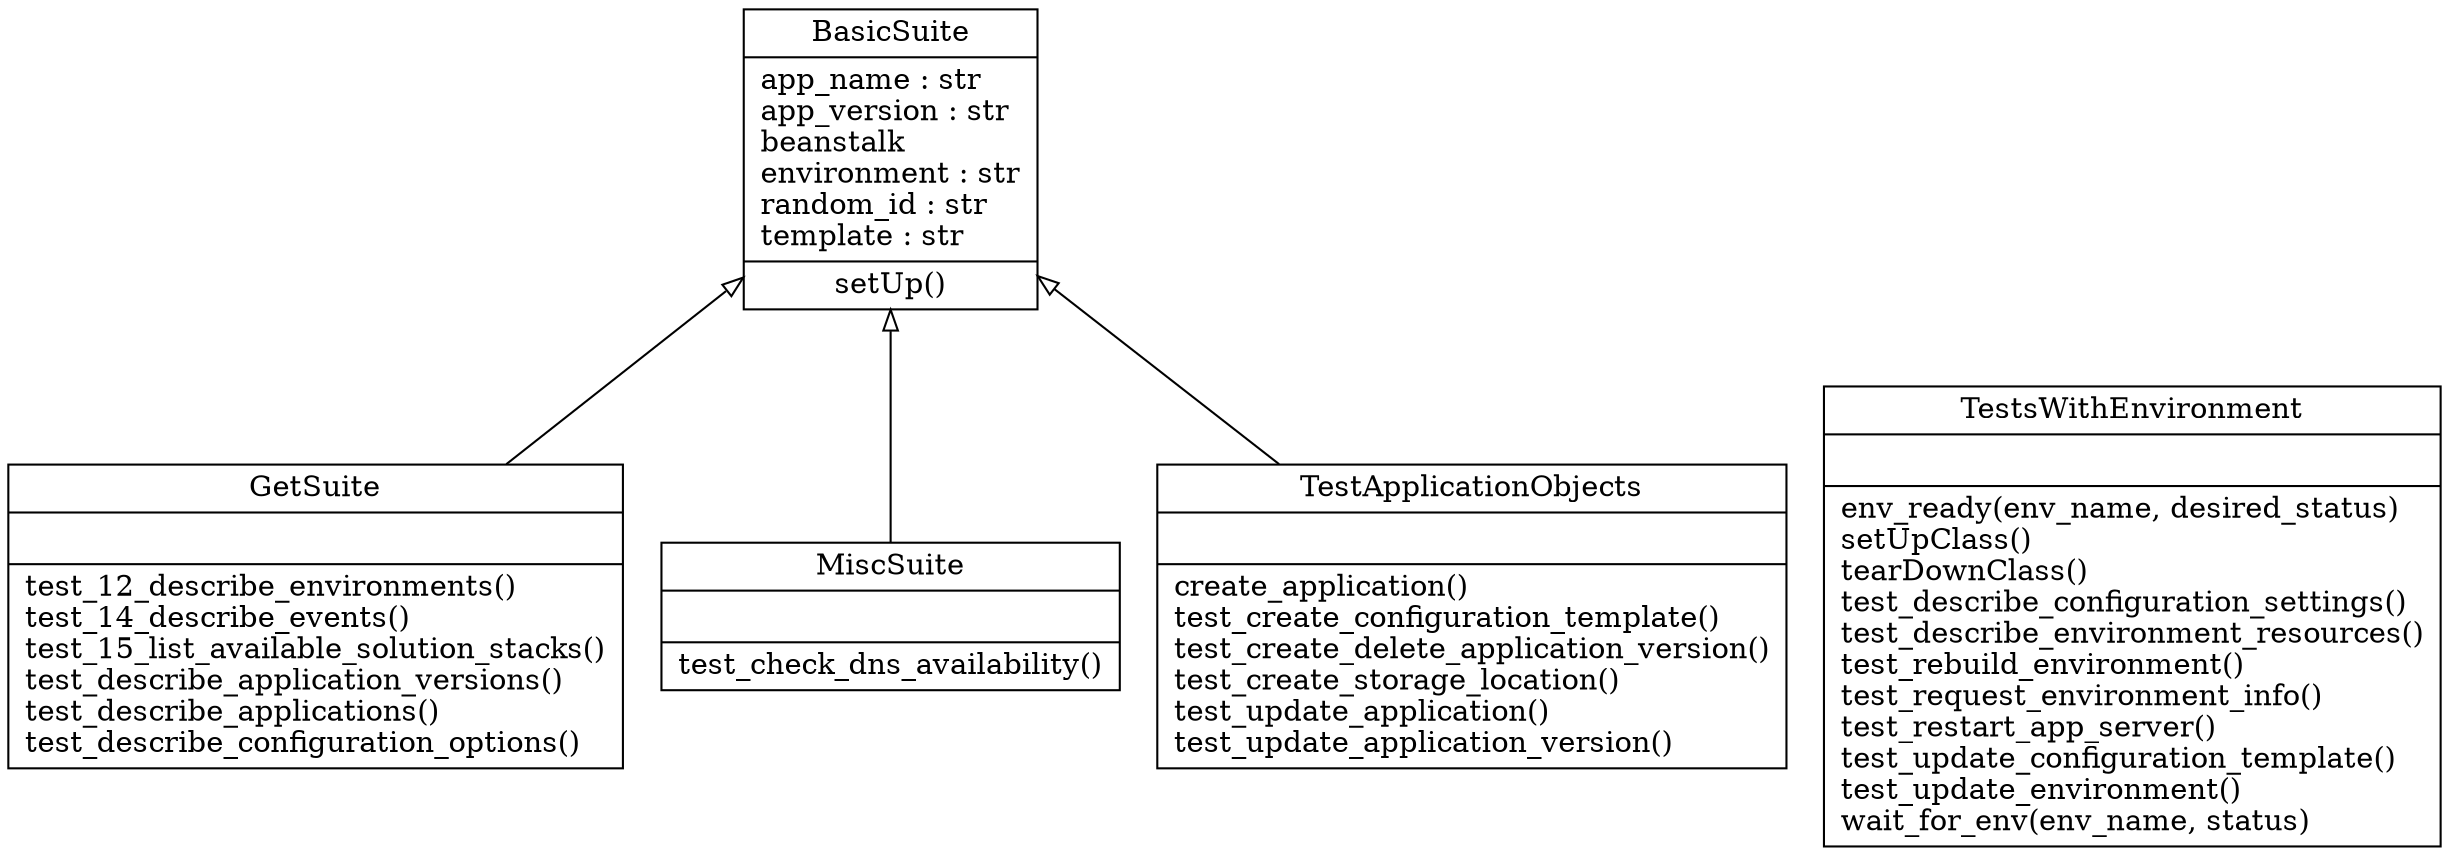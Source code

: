digraph "classes_1" {
rankdir=BT
charset="utf-8"
"test_wrapper.BasicSuite" [color="black", fontcolor="black", label=<{BasicSuite|app_name : str<br ALIGN="LEFT"/>app_version : str<br ALIGN="LEFT"/>beanstalk<br ALIGN="LEFT"/>environment : str<br ALIGN="LEFT"/>random_id : str<br ALIGN="LEFT"/>template : str<br ALIGN="LEFT"/>|setUp()<br ALIGN="LEFT"/>}>, shape="record", style="solid"];
"test_wrapper.GetSuite" [color="black", fontcolor="black", label=<{GetSuite|<br ALIGN="LEFT"/>|test_12_describe_environments()<br ALIGN="LEFT"/>test_14_describe_events()<br ALIGN="LEFT"/>test_15_list_available_solution_stacks()<br ALIGN="LEFT"/>test_describe_application_versions()<br ALIGN="LEFT"/>test_describe_applications()<br ALIGN="LEFT"/>test_describe_configuration_options()<br ALIGN="LEFT"/>}>, shape="record", style="solid"];
"test_wrapper.MiscSuite" [color="black", fontcolor="black", label=<{MiscSuite|<br ALIGN="LEFT"/>|test_check_dns_availability()<br ALIGN="LEFT"/>}>, shape="record", style="solid"];
"test_wrapper.TestApplicationObjects" [color="black", fontcolor="black", label=<{TestApplicationObjects|<br ALIGN="LEFT"/>|create_application()<br ALIGN="LEFT"/>test_create_configuration_template()<br ALIGN="LEFT"/>test_create_delete_application_version()<br ALIGN="LEFT"/>test_create_storage_location()<br ALIGN="LEFT"/>test_update_application()<br ALIGN="LEFT"/>test_update_application_version()<br ALIGN="LEFT"/>}>, shape="record", style="solid"];
"test_wrapper.TestsWithEnvironment" [color="black", fontcolor="black", label=<{TestsWithEnvironment|<br ALIGN="LEFT"/>|env_ready(env_name, desired_status)<br ALIGN="LEFT"/>setUpClass()<br ALIGN="LEFT"/>tearDownClass()<br ALIGN="LEFT"/>test_describe_configuration_settings()<br ALIGN="LEFT"/>test_describe_environment_resources()<br ALIGN="LEFT"/>test_rebuild_environment()<br ALIGN="LEFT"/>test_request_environment_info()<br ALIGN="LEFT"/>test_restart_app_server()<br ALIGN="LEFT"/>test_update_configuration_template()<br ALIGN="LEFT"/>test_update_environment()<br ALIGN="LEFT"/>wait_for_env(env_name, status)<br ALIGN="LEFT"/>}>, shape="record", style="solid"];
"test_wrapper.GetSuite" -> "test_wrapper.BasicSuite" [arrowhead="empty", arrowtail="none"];
"test_wrapper.MiscSuite" -> "test_wrapper.BasicSuite" [arrowhead="empty", arrowtail="none"];
"test_wrapper.TestApplicationObjects" -> "test_wrapper.BasicSuite" [arrowhead="empty", arrowtail="none"];
}
